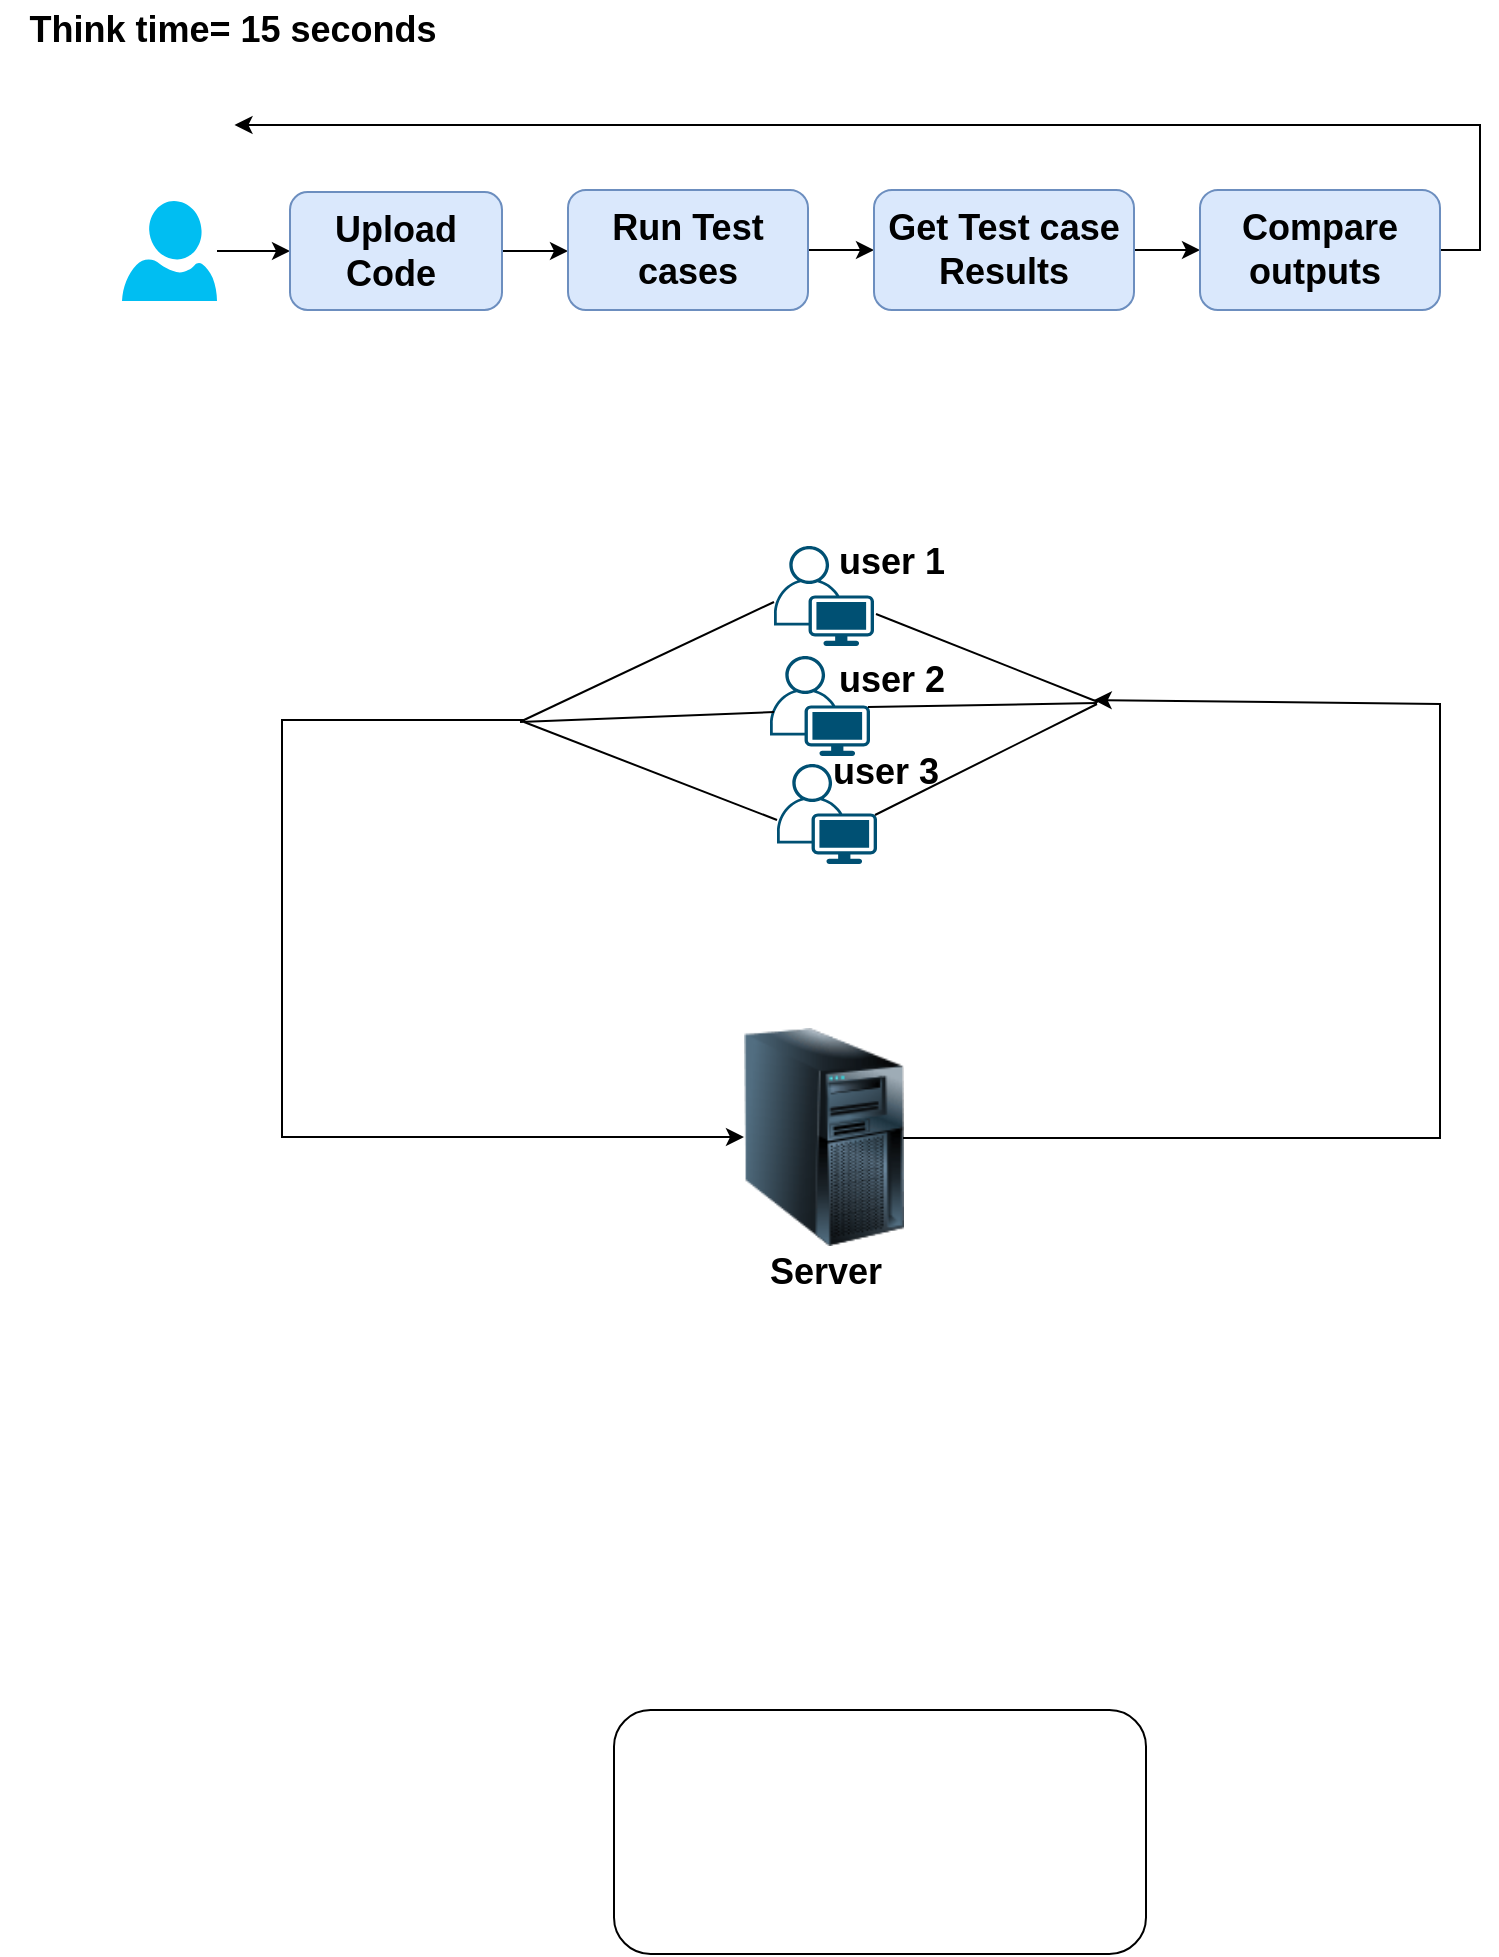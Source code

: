 <mxfile version="18.0.1" type="google"><diagram id="VrNSD-YIq6PrltS5Efv3" name="Page-1"><mxGraphModel grid="0" page="1" gridSize="10" guides="1" tooltips="1" connect="1" arrows="1" fold="1" pageScale="1" pageWidth="850" pageHeight="1100" math="0" shadow="0"><root><mxCell id="0"/><mxCell id="1" parent="0"/><mxCell id="HrvfW5OBOjRodtLw6Jgu-7" value="" style="edgeStyle=orthogonalEdgeStyle;rounded=0;orthogonalLoop=1;jettySize=auto;html=1;" edge="1" parent="1" source="HrvfW5OBOjRodtLw6Jgu-2" target="HrvfW5OBOjRodtLw6Jgu-6"><mxGeometry relative="1" as="geometry"/></mxCell><mxCell id="HrvfW5OBOjRodtLw6Jgu-2" value="" style="verticalLabelPosition=bottom;html=1;verticalAlign=top;align=center;strokeColor=none;fillColor=#00BEF2;shape=mxgraph.azure.user;" vertex="1" parent="1"><mxGeometry x="73" y="156.5" width="47.5" height="50" as="geometry"/></mxCell><mxCell id="HrvfW5OBOjRodtLw6Jgu-5" value="" style="shape=image;html=1;verticalAlign=top;verticalLabelPosition=bottom;labelBackgroundColor=#ffffff;imageAspect=0;aspect=fixed;image=https://cdn3.iconfinder.com/data/icons/strokeline/128/13_icons-128.png" vertex="1" parent="1"><mxGeometry x="64.25" y="86" width="65" height="65" as="geometry"/></mxCell><mxCell id="HrvfW5OBOjRodtLw6Jgu-14" style="edgeStyle=orthogonalEdgeStyle;rounded=0;orthogonalLoop=1;jettySize=auto;html=1;exitX=1;exitY=0.5;exitDx=0;exitDy=0;entryX=0;entryY=0.5;entryDx=0;entryDy=0;" edge="1" parent="1" source="HrvfW5OBOjRodtLw6Jgu-6" target="HrvfW5OBOjRodtLw6Jgu-9"><mxGeometry relative="1" as="geometry"/></mxCell><mxCell id="HrvfW5OBOjRodtLw6Jgu-6" value="&lt;font size=&quot;1&quot; style=&quot;&quot;&gt;&lt;b style=&quot;font-size: 18px;&quot;&gt;Upload Code&amp;nbsp;&lt;/b&gt;&lt;/font&gt;" style="rounded=1;whiteSpace=wrap;html=1;fillColor=#dae8fc;strokeColor=#6c8ebf;" vertex="1" parent="1"><mxGeometry x="157" y="152" width="106" height="59" as="geometry"/></mxCell><mxCell id="HrvfW5OBOjRodtLw6Jgu-15" style="edgeStyle=orthogonalEdgeStyle;rounded=0;orthogonalLoop=1;jettySize=auto;html=1;exitX=1;exitY=0.5;exitDx=0;exitDy=0;entryX=0;entryY=0.5;entryDx=0;entryDy=0;" edge="1" parent="1" source="HrvfW5OBOjRodtLw6Jgu-9" target="HrvfW5OBOjRodtLw6Jgu-11"><mxGeometry relative="1" as="geometry"/></mxCell><mxCell id="HrvfW5OBOjRodtLw6Jgu-9" value="&lt;b&gt;&lt;font style=&quot;font-size: 18px;&quot;&gt;Run Test cases&lt;/font&gt;&lt;/b&gt;" style="rounded=1;whiteSpace=wrap;html=1;labelBackgroundColor=none;fillColor=#dae8fc;strokeColor=#6c8ebf;" vertex="1" parent="1"><mxGeometry x="296" y="151" width="120" height="60" as="geometry"/></mxCell><mxCell id="HrvfW5OBOjRodtLw6Jgu-16" value="" style="edgeStyle=orthogonalEdgeStyle;rounded=0;orthogonalLoop=1;jettySize=auto;html=1;" edge="1" parent="1" source="HrvfW5OBOjRodtLw6Jgu-11" target="HrvfW5OBOjRodtLw6Jgu-12"><mxGeometry relative="1" as="geometry"/></mxCell><mxCell id="HrvfW5OBOjRodtLw6Jgu-11" value="&lt;b&gt;&lt;font style=&quot;font-size: 18px;&quot;&gt;Get Test case Results&lt;/font&gt;&lt;/b&gt;" style="rounded=1;whiteSpace=wrap;html=1;labelBackgroundColor=none;fillColor=#dae8fc;strokeColor=#6c8ebf;" vertex="1" parent="1"><mxGeometry x="449" y="151" width="130" height="60" as="geometry"/></mxCell><mxCell id="HrvfW5OBOjRodtLw6Jgu-20" style="edgeStyle=orthogonalEdgeStyle;rounded=0;orthogonalLoop=1;jettySize=auto;html=1;exitX=1;exitY=0.5;exitDx=0;exitDy=0;" edge="1" parent="1" source="HrvfW5OBOjRodtLw6Jgu-12" target="HrvfW5OBOjRodtLw6Jgu-5"><mxGeometry relative="1" as="geometry"/></mxCell><mxCell id="HrvfW5OBOjRodtLw6Jgu-12" value="&lt;b&gt;&lt;font style=&quot;font-size: 18px;&quot;&gt;Compare outputs&amp;nbsp;&lt;/font&gt;&lt;/b&gt;" style="rounded=1;whiteSpace=wrap;html=1;labelBackgroundColor=none;fillColor=#dae8fc;strokeColor=#6c8ebf;" vertex="1" parent="1"><mxGeometry x="612" y="151" width="120" height="60" as="geometry"/></mxCell><mxCell id="HrvfW5OBOjRodtLw6Jgu-24" value="&lt;b&gt;&lt;font style=&quot;font-size: 18px;&quot;&gt;Think time= 15 seconds&lt;/font&gt;&lt;/b&gt;" style="text;html=1;strokeColor=none;fillColor=none;align=center;verticalAlign=middle;whiteSpace=wrap;rounded=0;labelBackgroundColor=none;" vertex="1" parent="1"><mxGeometry x="12" y="56" width="233" height="30" as="geometry"/></mxCell><mxCell id="Dmgh-eeiljXX7xDNi9DE-4" value="&lt;span style=&quot;color: rgba(0, 0, 0, 0); font-family: monospace; font-size: 0px; text-align: start;&quot;&gt;%3CmxGraphModel%3E%3Croot%3E%3CmxCell%20id%3D%220%22%2F%3E%3CmxCell%20id%3D%221%22%20parent%3D%220%22%2F%3E%3CmxCell%20id%3D%222%22%20value%3D%22%22%20style%3D%22shadow%3D0%3Bdashed%3D0%3Bhtml%3D1%3BstrokeColor%3Dnone%3BfillColor%3D%234495D1%3BlabelPosition%3Dcenter%3BverticalLabelPosition%3Dbottom%3BverticalAlign%3Dtop%3Balign%3Dcenter%3BoutlineConnect%3D0%3Bshape%3Dmxgraph.veeam.one_client%3B%22%20vertex%3D%221%22%20parent%3D%221%22%3E%3CmxGeometry%20x%3D%22271%22%20y%3D%22327%22%20width%3D%2290.8%22%20height%3D%2261.6%22%20as%3D%22geometry%22%2F%3E%3C%2FmxCell%3E%3C%2Froot%3E%3C%2FmxGraphModel%3E&lt;/span&gt;" style="rounded=1;whiteSpace=wrap;html=1;" vertex="1" parent="1"><mxGeometry x="319" y="911" width="266" height="122" as="geometry"/></mxCell><mxCell id="Dmgh-eeiljXX7xDNi9DE-8" value="" style="points=[[0.35,0,0],[0.98,0.51,0],[1,0.71,0],[0.67,1,0],[0,0.795,0],[0,0.65,0]];verticalLabelPosition=bottom;sketch=0;html=1;verticalAlign=top;aspect=fixed;align=center;pointerEvents=1;shape=mxgraph.cisco19.user;fillColor=#005073;strokeColor=none;" vertex="1" parent="1"><mxGeometry x="399" y="329" width="50" height="50" as="geometry"/></mxCell><mxCell id="Dmgh-eeiljXX7xDNi9DE-9" value="" style="points=[[0.35,0,0],[0.98,0.51,0],[1,0.71,0],[0.67,1,0],[0,0.795,0],[0,0.65,0]];verticalLabelPosition=bottom;sketch=0;html=1;verticalAlign=top;aspect=fixed;align=center;pointerEvents=1;shape=mxgraph.cisco19.user;fillColor=#005073;strokeColor=none;" vertex="1" parent="1"><mxGeometry x="397" y="384" width="50" height="50" as="geometry"/></mxCell><mxCell id="Dmgh-eeiljXX7xDNi9DE-10" value="" style="points=[[0.35,0,0],[0.98,0.51,0],[1,0.71,0],[0.67,1,0],[0,0.795,0],[0,0.65,0]];verticalLabelPosition=bottom;sketch=0;html=1;verticalAlign=top;aspect=fixed;align=center;pointerEvents=1;shape=mxgraph.cisco19.user;fillColor=#005073;strokeColor=none;" vertex="1" parent="1"><mxGeometry x="400.5" y="438" width="50" height="50" as="geometry"/></mxCell><mxCell id="Dmgh-eeiljXX7xDNi9DE-16" value="" style="endArrow=none;html=1;rounded=0;strokeWidth=1;" edge="1" parent="1"><mxGeometry width="50" height="50" relative="1" as="geometry"><mxPoint x="274" y="416" as="sourcePoint"/><mxPoint x="399" y="357" as="targetPoint"/></mxGeometry></mxCell><mxCell id="Dmgh-eeiljXX7xDNi9DE-17" value="" style="endArrow=none;html=1;rounded=0;strokeWidth=1;" edge="1" parent="1"><mxGeometry width="50" height="50" relative="1" as="geometry"><mxPoint x="272" y="417" as="sourcePoint"/><mxPoint x="399" y="412" as="targetPoint"/></mxGeometry></mxCell><mxCell id="Dmgh-eeiljXX7xDNi9DE-18" value="" style="endArrow=none;html=1;rounded=0;strokeWidth=1;" edge="1" parent="1"><mxGeometry width="50" height="50" relative="1" as="geometry"><mxPoint x="274" y="417" as="sourcePoint"/><mxPoint x="400.5" y="466" as="targetPoint"/></mxGeometry></mxCell><mxCell id="Dmgh-eeiljXX7xDNi9DE-22" value="" style="endArrow=none;html=1;rounded=0;exitX=0.98;exitY=0.51;exitDx=0;exitDy=0;exitPerimeter=0;strokeWidth=1;" edge="1" parent="1" source="Dmgh-eeiljXX7xDNi9DE-9"><mxGeometry width="50" height="50" relative="1" as="geometry"><mxPoint x="455" y="411" as="sourcePoint"/><mxPoint x="560.5" y="407.5" as="targetPoint"/></mxGeometry></mxCell><mxCell id="Dmgh-eeiljXX7xDNi9DE-23" value="" style="endArrow=none;html=1;rounded=0;exitX=0.98;exitY=0.51;exitDx=0;exitDy=0;exitPerimeter=0;strokeWidth=1;" edge="1" parent="1" source="Dmgh-eeiljXX7xDNi9DE-10"><mxGeometry width="50" height="50" relative="1" as="geometry"><mxPoint x="467.5" y="462" as="sourcePoint"/><mxPoint x="560.5" y="408" as="targetPoint"/></mxGeometry></mxCell><mxCell id="Dmgh-eeiljXX7xDNi9DE-24" value="" style="endArrow=none;html=1;rounded=0;strokeWidth=1;" edge="1" parent="1"><mxGeometry width="50" height="50" relative="1" as="geometry"><mxPoint x="450" y="363" as="sourcePoint"/><mxPoint x="561" y="407" as="targetPoint"/></mxGeometry></mxCell><mxCell id="Dmgh-eeiljXX7xDNi9DE-32" value="" style="shape=image;html=1;verticalAlign=top;verticalLabelPosition=bottom;labelBackgroundColor=#ffffff;imageAspect=0;aspect=fixed;image=https://cdn3.iconfinder.com/data/icons/strokeline/128/13_icons-128.png" vertex="1" parent="1"><mxGeometry x="377" y="320" width="34" height="34" as="geometry"/></mxCell><mxCell id="Dmgh-eeiljXX7xDNi9DE-34" value="" style="shape=image;html=1;verticalAlign=top;verticalLabelPosition=bottom;labelBackgroundColor=#ffffff;imageAspect=0;aspect=fixed;image=https://cdn3.iconfinder.com/data/icons/strokeline/128/13_icons-128.png" vertex="1" parent="1"><mxGeometry x="377" y="376" width="34" height="34" as="geometry"/></mxCell><mxCell id="Dmgh-eeiljXX7xDNi9DE-36" value="" style="shape=image;html=1;verticalAlign=top;verticalLabelPosition=bottom;labelBackgroundColor=#ffffff;imageAspect=0;aspect=fixed;image=https://cdn3.iconfinder.com/data/icons/strokeline/128/13_icons-128.png" vertex="1" parent="1"><mxGeometry x="377" y="430" width="34" height="34" as="geometry"/></mxCell><mxCell id="Dmgh-eeiljXX7xDNi9DE-51" style="edgeStyle=orthogonalEdgeStyle;rounded=0;orthogonalLoop=1;jettySize=auto;html=1;exitX=0;exitY=1;exitDx=0;exitDy=0;strokeWidth=1;" edge="1" parent="1" source="Dmgh-eeiljXX7xDNi9DE-37" target="Dmgh-eeiljXX7xDNi9DE-49"><mxGeometry relative="1" as="geometry"/></mxCell><mxCell id="Dmgh-eeiljXX7xDNi9DE-37" value="" style="shape=partialRectangle;whiteSpace=wrap;html=1;bottom=0;right=0;fillColor=none;" vertex="1" parent="1"><mxGeometry x="153" y="416" width="121" height="188" as="geometry"/></mxCell><mxCell id="Dmgh-eeiljXX7xDNi9DE-49" value="" style="image;html=1;image=img/lib/clip_art/computers/Server_Tower_128x128.png" vertex="1" parent="1"><mxGeometry x="384" y="568" width="80" height="113" as="geometry"/></mxCell><mxCell id="Dmgh-eeiljXX7xDNi9DE-52" value="" style="shape=partialRectangle;whiteSpace=wrap;html=1;bottom=0;right=0;fillColor=none;direction=west;" vertex="1" parent="1"><mxGeometry x="464" y="408" width="268" height="217" as="geometry"/></mxCell><mxCell id="Dmgh-eeiljXX7xDNi9DE-55" value="" style="endArrow=classic;html=1;rounded=0;strokeWidth=1;exitX=0;exitY=1;exitDx=0;exitDy=0;entryX=0.646;entryY=1.009;entryDx=0;entryDy=0;entryPerimeter=0;" edge="1" parent="1" source="Dmgh-eeiljXX7xDNi9DE-52" target="Dmgh-eeiljXX7xDNi9DE-52"><mxGeometry width="50" height="50" relative="1" as="geometry"><mxPoint x="554" y="392" as="sourcePoint"/><mxPoint x="604" y="342" as="targetPoint"/></mxGeometry></mxCell><mxCell id="Dmgh-eeiljXX7xDNi9DE-58" value="&lt;b&gt;&lt;font style=&quot;font-size: 18px;&quot;&gt;Server&lt;/font&gt;&lt;/b&gt;" style="text;html=1;strokeColor=none;fillColor=none;align=center;verticalAlign=middle;whiteSpace=wrap;rounded=0;" vertex="1" parent="1"><mxGeometry x="395" y="678" width="60" height="28" as="geometry"/></mxCell><mxCell id="Dmgh-eeiljXX7xDNi9DE-59" value="&lt;b&gt;&lt;font style=&quot;font-size: 18px;&quot;&gt;user 1&lt;/font&gt;&lt;/b&gt;" style="text;html=1;strokeColor=none;fillColor=none;align=center;verticalAlign=middle;whiteSpace=wrap;rounded=0;" vertex="1" parent="1"><mxGeometry x="428" y="323" width="60" height="28" as="geometry"/></mxCell><mxCell id="Dmgh-eeiljXX7xDNi9DE-65" value="&lt;b&gt;&lt;font style=&quot;font-size: 18px;&quot;&gt;user 3&lt;/font&gt;&lt;/b&gt;" style="text;html=1;strokeColor=none;fillColor=none;align=center;verticalAlign=middle;whiteSpace=wrap;rounded=0;" vertex="1" parent="1"><mxGeometry x="425" y="428" width="60" height="28" as="geometry"/></mxCell><mxCell id="Dmgh-eeiljXX7xDNi9DE-66" value="&lt;b&gt;&lt;font style=&quot;font-size: 18px;&quot;&gt;user 2&lt;/font&gt;&lt;/b&gt;" style="text;html=1;strokeColor=none;fillColor=none;align=center;verticalAlign=middle;whiteSpace=wrap;rounded=0;" vertex="1" parent="1"><mxGeometry x="428" y="382" width="60" height="28" as="geometry"/></mxCell></root></mxGraphModel></diagram></mxfile>